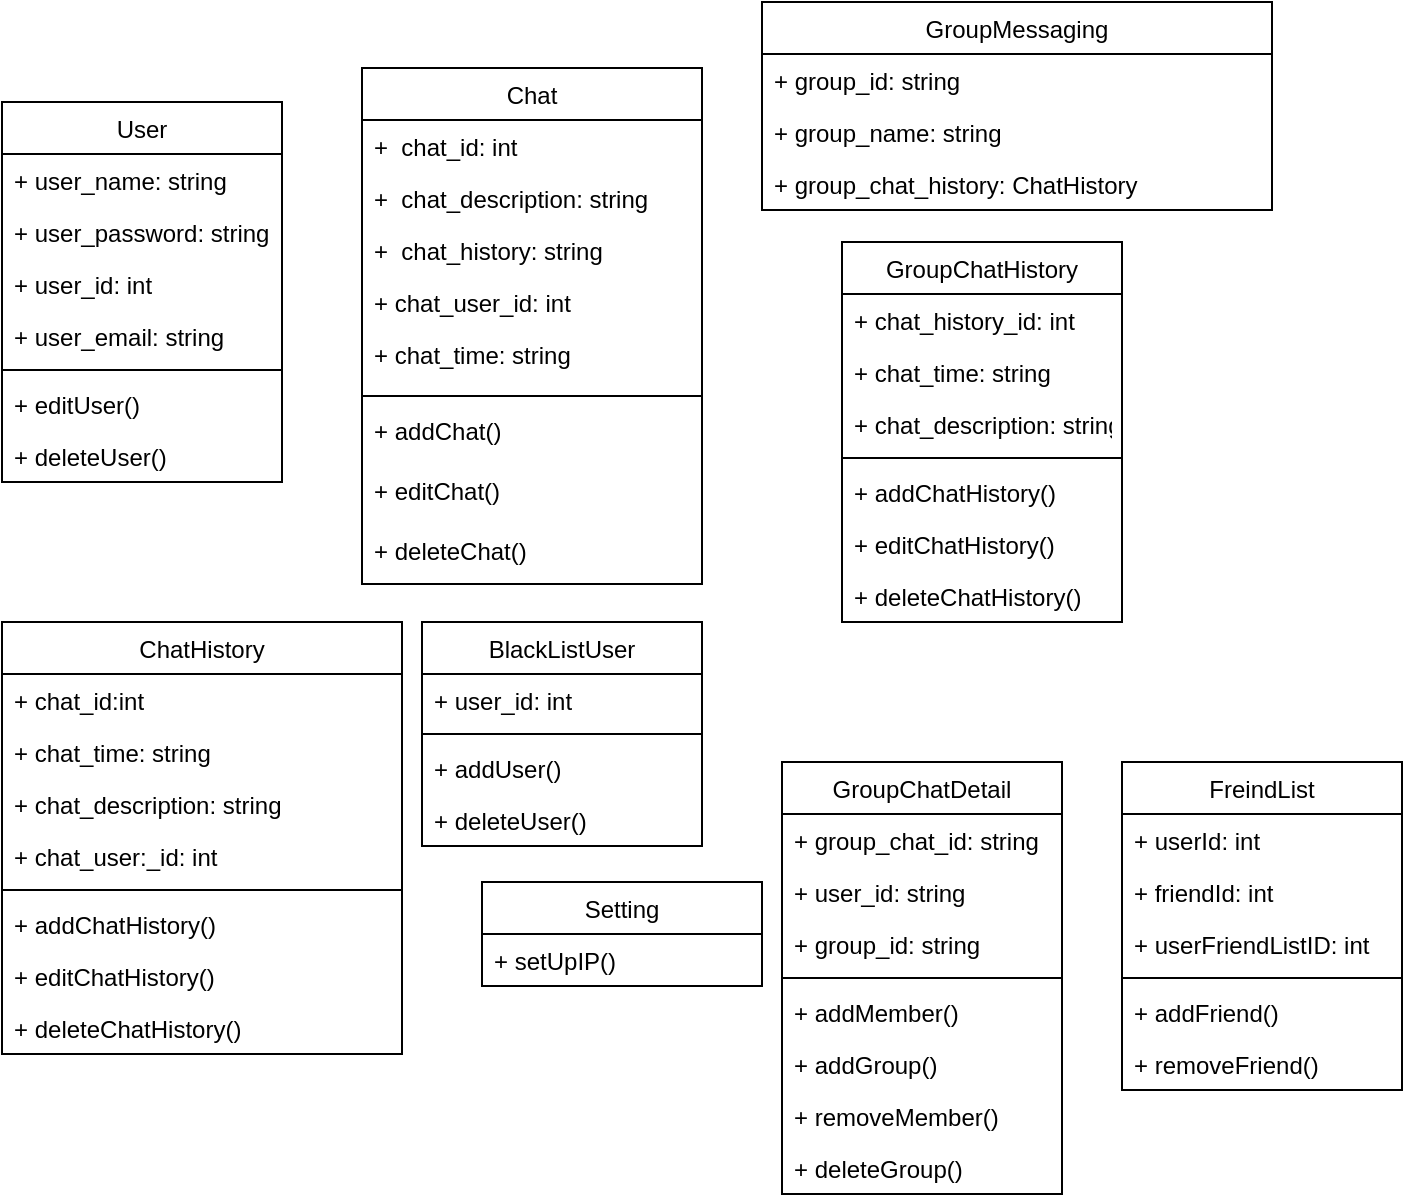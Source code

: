 <mxfile version="13.11.0" type="github">
  <diagram id="Y6Ks2bBaVa_S_LtQtoWH" name="Page-1">
    <mxGraphModel dx="462" dy="745" grid="1" gridSize="10" guides="1" tooltips="1" connect="1" arrows="1" fold="1" page="1" pageScale="1" pageWidth="850" pageHeight="1100" math="0" shadow="0">
      <root>
        <mxCell id="0" />
        <mxCell id="1" parent="0" />
        <mxCell id="alm7iilx2sCuIl80buAP-2" value="ChatHistory" style="swimlane;fontStyle=0;childLayout=stackLayout;horizontal=1;startSize=26;fillColor=none;horizontalStack=0;resizeParent=1;resizeParentMax=0;resizeLast=0;collapsible=1;marginBottom=0;" parent="1" vertex="1">
          <mxGeometry x="20" y="330" width="200" height="216" as="geometry" />
        </mxCell>
        <mxCell id="alm7iilx2sCuIl80buAP-3" value="+ chat_id:int" style="text;strokeColor=none;fillColor=none;align=left;verticalAlign=top;spacingLeft=4;spacingRight=4;overflow=hidden;rotatable=0;points=[[0,0.5],[1,0.5]];portConstraint=eastwest;" parent="alm7iilx2sCuIl80buAP-2" vertex="1">
          <mxGeometry y="26" width="200" height="26" as="geometry" />
        </mxCell>
        <mxCell id="alm7iilx2sCuIl80buAP-4" value="+ chat_time: string" style="text;strokeColor=none;fillColor=none;align=left;verticalAlign=top;spacingLeft=4;spacingRight=4;overflow=hidden;rotatable=0;points=[[0,0.5],[1,0.5]];portConstraint=eastwest;" parent="alm7iilx2sCuIl80buAP-2" vertex="1">
          <mxGeometry y="52" width="200" height="26" as="geometry" />
        </mxCell>
        <mxCell id="alm7iilx2sCuIl80buAP-5" value="+ chat_description: string" style="text;strokeColor=none;fillColor=none;align=left;verticalAlign=top;spacingLeft=4;spacingRight=4;overflow=hidden;rotatable=0;points=[[0,0.5],[1,0.5]];portConstraint=eastwest;" parent="alm7iilx2sCuIl80buAP-2" vertex="1">
          <mxGeometry y="78" width="200" height="26" as="geometry" />
        </mxCell>
        <mxCell id="alm7iilx2sCuIl80buAP-30" value="+ chat_user:_id: int" style="text;strokeColor=none;fillColor=none;align=left;verticalAlign=top;spacingLeft=4;spacingRight=4;overflow=hidden;rotatable=0;points=[[0,0.5],[1,0.5]];portConstraint=eastwest;" parent="alm7iilx2sCuIl80buAP-2" vertex="1">
          <mxGeometry y="104" width="200" height="26" as="geometry" />
        </mxCell>
        <mxCell id="alm7iilx2sCuIl80buAP-34" value="" style="line;strokeWidth=1;fillColor=none;align=left;verticalAlign=middle;spacingTop=-1;spacingLeft=3;spacingRight=3;rotatable=0;labelPosition=right;points=[];portConstraint=eastwest;" parent="alm7iilx2sCuIl80buAP-2" vertex="1">
          <mxGeometry y="130" width="200" height="8" as="geometry" />
        </mxCell>
        <mxCell id="alm7iilx2sCuIl80buAP-31" value="+ addChatHistory()" style="text;strokeColor=none;fillColor=none;align=left;verticalAlign=top;spacingLeft=4;spacingRight=4;overflow=hidden;rotatable=0;points=[[0,0.5],[1,0.5]];portConstraint=eastwest;" parent="alm7iilx2sCuIl80buAP-2" vertex="1">
          <mxGeometry y="138" width="200" height="26" as="geometry" />
        </mxCell>
        <mxCell id="alm7iilx2sCuIl80buAP-36" value="+ editChatHistory()" style="text;strokeColor=none;fillColor=none;align=left;verticalAlign=top;spacingLeft=4;spacingRight=4;overflow=hidden;rotatable=0;points=[[0,0.5],[1,0.5]];portConstraint=eastwest;" parent="alm7iilx2sCuIl80buAP-2" vertex="1">
          <mxGeometry y="164" width="200" height="26" as="geometry" />
        </mxCell>
        <mxCell id="alm7iilx2sCuIl80buAP-37" value="+ deleteChatHistory()" style="text;strokeColor=none;fillColor=none;align=left;verticalAlign=top;spacingLeft=4;spacingRight=4;overflow=hidden;rotatable=0;points=[[0,0.5],[1,0.5]];portConstraint=eastwest;" parent="alm7iilx2sCuIl80buAP-2" vertex="1">
          <mxGeometry y="190" width="200" height="26" as="geometry" />
        </mxCell>
        <mxCell id="alm7iilx2sCuIl80buAP-14" value="GroupMessaging" style="swimlane;fontStyle=0;childLayout=stackLayout;horizontal=1;startSize=26;fillColor=none;horizontalStack=0;resizeParent=1;resizeParentMax=0;resizeLast=0;collapsible=1;marginBottom=0;" parent="1" vertex="1">
          <mxGeometry x="400" y="20" width="255" height="104" as="geometry" />
        </mxCell>
        <mxCell id="alm7iilx2sCuIl80buAP-15" value="+ group_id: string" style="text;strokeColor=none;fillColor=none;align=left;verticalAlign=top;spacingLeft=4;spacingRight=4;overflow=hidden;rotatable=0;points=[[0,0.5],[1,0.5]];portConstraint=eastwest;" parent="alm7iilx2sCuIl80buAP-14" vertex="1">
          <mxGeometry y="26" width="255" height="26" as="geometry" />
        </mxCell>
        <mxCell id="alm7iilx2sCuIl80buAP-16" value="+ group_name: string" style="text;strokeColor=none;fillColor=none;align=left;verticalAlign=top;spacingLeft=4;spacingRight=4;overflow=hidden;rotatable=0;points=[[0,0.5],[1,0.5]];portConstraint=eastwest;" parent="alm7iilx2sCuIl80buAP-14" vertex="1">
          <mxGeometry y="52" width="255" height="26" as="geometry" />
        </mxCell>
        <mxCell id="alm7iilx2sCuIl80buAP-17" value="+ group_chat_history: ChatHistory" style="text;strokeColor=none;fillColor=none;align=left;verticalAlign=top;spacingLeft=4;spacingRight=4;overflow=hidden;rotatable=0;points=[[0,0.5],[1,0.5]];portConstraint=eastwest;" parent="alm7iilx2sCuIl80buAP-14" vertex="1">
          <mxGeometry y="78" width="255" height="26" as="geometry" />
        </mxCell>
        <mxCell id="alm7iilx2sCuIl80buAP-22" value="BlackListUser" style="swimlane;fontStyle=0;childLayout=stackLayout;horizontal=1;startSize=26;fillColor=none;horizontalStack=0;resizeParent=1;resizeParentMax=0;resizeLast=0;collapsible=1;marginBottom=0;" parent="1" vertex="1">
          <mxGeometry x="230" y="330" width="140" height="112" as="geometry" />
        </mxCell>
        <mxCell id="alm7iilx2sCuIl80buAP-23" value="+ user_id: int" style="text;strokeColor=none;fillColor=none;align=left;verticalAlign=top;spacingLeft=4;spacingRight=4;overflow=hidden;rotatable=0;points=[[0,0.5],[1,0.5]];portConstraint=eastwest;" parent="alm7iilx2sCuIl80buAP-22" vertex="1">
          <mxGeometry y="26" width="140" height="26" as="geometry" />
        </mxCell>
        <mxCell id="alm7iilx2sCuIl80buAP-53" value="" style="line;strokeWidth=1;fillColor=none;align=left;verticalAlign=middle;spacingTop=-1;spacingLeft=3;spacingRight=3;rotatable=0;labelPosition=right;points=[];portConstraint=eastwest;" parent="alm7iilx2sCuIl80buAP-22" vertex="1">
          <mxGeometry y="52" width="140" height="8" as="geometry" />
        </mxCell>
        <mxCell id="alm7iilx2sCuIl80buAP-24" value="+ addUser()" style="text;strokeColor=none;fillColor=none;align=left;verticalAlign=top;spacingLeft=4;spacingRight=4;overflow=hidden;rotatable=0;points=[[0,0.5],[1,0.5]];portConstraint=eastwest;" parent="alm7iilx2sCuIl80buAP-22" vertex="1">
          <mxGeometry y="60" width="140" height="26" as="geometry" />
        </mxCell>
        <mxCell id="alm7iilx2sCuIl80buAP-25" value="+ deleteUser()" style="text;strokeColor=none;fillColor=none;align=left;verticalAlign=top;spacingLeft=4;spacingRight=4;overflow=hidden;rotatable=0;points=[[0,0.5],[1,0.5]];portConstraint=eastwest;" parent="alm7iilx2sCuIl80buAP-22" vertex="1">
          <mxGeometry y="86" width="140" height="26" as="geometry" />
        </mxCell>
        <mxCell id="alm7iilx2sCuIl80buAP-26" value="User" style="swimlane;fontStyle=0;childLayout=stackLayout;horizontal=1;startSize=26;fillColor=none;horizontalStack=0;resizeParent=1;resizeParentMax=0;resizeLast=0;collapsible=1;marginBottom=0;" parent="1" vertex="1">
          <mxGeometry x="20" y="70" width="140" height="190" as="geometry" />
        </mxCell>
        <mxCell id="alm7iilx2sCuIl80buAP-27" value="+ user_name: string" style="text;strokeColor=none;fillColor=none;align=left;verticalAlign=top;spacingLeft=4;spacingRight=4;overflow=hidden;rotatable=0;points=[[0,0.5],[1,0.5]];portConstraint=eastwest;" parent="alm7iilx2sCuIl80buAP-26" vertex="1">
          <mxGeometry y="26" width="140" height="26" as="geometry" />
        </mxCell>
        <mxCell id="alm7iilx2sCuIl80buAP-28" value="+ user_password: string" style="text;strokeColor=none;fillColor=none;align=left;verticalAlign=top;spacingLeft=4;spacingRight=4;overflow=hidden;rotatable=0;points=[[0,0.5],[1,0.5]];portConstraint=eastwest;" parent="alm7iilx2sCuIl80buAP-26" vertex="1">
          <mxGeometry y="52" width="140" height="26" as="geometry" />
        </mxCell>
        <mxCell id="alm7iilx2sCuIl80buAP-29" value="+ user_id: int" style="text;strokeColor=none;fillColor=none;align=left;verticalAlign=top;spacingLeft=4;spacingRight=4;overflow=hidden;rotatable=0;points=[[0,0.5],[1,0.5]];portConstraint=eastwest;" parent="alm7iilx2sCuIl80buAP-26" vertex="1">
          <mxGeometry y="78" width="140" height="26" as="geometry" />
        </mxCell>
        <mxCell id="alm7iilx2sCuIl80buAP-38" value="+ user_email: string" style="text;strokeColor=none;fillColor=none;align=left;verticalAlign=top;spacingLeft=4;spacingRight=4;overflow=hidden;rotatable=0;points=[[0,0.5],[1,0.5]];portConstraint=eastwest;" parent="alm7iilx2sCuIl80buAP-26" vertex="1">
          <mxGeometry y="104" width="140" height="26" as="geometry" />
        </mxCell>
        <mxCell id="alm7iilx2sCuIl80buAP-41" value="" style="line;strokeWidth=1;fillColor=none;align=left;verticalAlign=middle;spacingTop=-1;spacingLeft=3;spacingRight=3;rotatable=0;labelPosition=right;points=[];portConstraint=eastwest;" parent="alm7iilx2sCuIl80buAP-26" vertex="1">
          <mxGeometry y="130" width="140" height="8" as="geometry" />
        </mxCell>
        <mxCell id="alm7iilx2sCuIl80buAP-42" value="+ editUser()" style="text;strokeColor=none;fillColor=none;align=left;verticalAlign=top;spacingLeft=4;spacingRight=4;overflow=hidden;rotatable=0;points=[[0,0.5],[1,0.5]];portConstraint=eastwest;" parent="alm7iilx2sCuIl80buAP-26" vertex="1">
          <mxGeometry y="138" width="140" height="26" as="geometry" />
        </mxCell>
        <mxCell id="alm7iilx2sCuIl80buAP-43" value="+ deleteUser()" style="text;strokeColor=none;fillColor=none;align=left;verticalAlign=top;spacingLeft=4;spacingRight=4;overflow=hidden;rotatable=0;points=[[0,0.5],[1,0.5]];portConstraint=eastwest;" parent="alm7iilx2sCuIl80buAP-26" vertex="1">
          <mxGeometry y="164" width="140" height="26" as="geometry" />
        </mxCell>
        <mxCell id="alm7iilx2sCuIl80buAP-44" value="Chat" style="swimlane;fontStyle=0;childLayout=stackLayout;horizontal=1;startSize=26;fillColor=none;horizontalStack=0;resizeParent=1;resizeParentMax=0;resizeLast=0;collapsible=1;marginBottom=0;" parent="1" vertex="1">
          <mxGeometry x="200" y="53" width="170" height="258" as="geometry" />
        </mxCell>
        <mxCell id="alm7iilx2sCuIl80buAP-45" value="+  chat_id: int" style="text;strokeColor=none;fillColor=none;align=left;verticalAlign=top;spacingLeft=4;spacingRight=4;overflow=hidden;rotatable=0;points=[[0,0.5],[1,0.5]];portConstraint=eastwest;" parent="alm7iilx2sCuIl80buAP-44" vertex="1">
          <mxGeometry y="26" width="170" height="26" as="geometry" />
        </mxCell>
        <mxCell id="alm7iilx2sCuIl80buAP-46" value="+  chat_description: string" style="text;strokeColor=none;fillColor=none;align=left;verticalAlign=top;spacingLeft=4;spacingRight=4;overflow=hidden;rotatable=0;points=[[0,0.5],[1,0.5]];portConstraint=eastwest;" parent="alm7iilx2sCuIl80buAP-44" vertex="1">
          <mxGeometry y="52" width="170" height="26" as="geometry" />
        </mxCell>
        <mxCell id="alm7iilx2sCuIl80buAP-47" value="+  chat_history: string" style="text;strokeColor=none;fillColor=none;align=left;verticalAlign=top;spacingLeft=4;spacingRight=4;overflow=hidden;rotatable=0;points=[[0,0.5],[1,0.5]];portConstraint=eastwest;" parent="alm7iilx2sCuIl80buAP-44" vertex="1">
          <mxGeometry y="78" width="170" height="26" as="geometry" />
        </mxCell>
        <mxCell id="alm7iilx2sCuIl80buAP-48" value="+ chat_user_id: int" style="text;strokeColor=none;fillColor=none;align=left;verticalAlign=top;spacingLeft=4;spacingRight=4;overflow=hidden;rotatable=0;points=[[0,0.5],[1,0.5]];portConstraint=eastwest;" parent="alm7iilx2sCuIl80buAP-44" vertex="1">
          <mxGeometry y="104" width="170" height="26" as="geometry" />
        </mxCell>
        <mxCell id="alm7iilx2sCuIl80buAP-49" value="+ chat_time: string" style="text;strokeColor=none;fillColor=none;align=left;verticalAlign=top;spacingLeft=4;spacingRight=4;overflow=hidden;rotatable=0;points=[[0,0.5],[1,0.5]];portConstraint=eastwest;" parent="alm7iilx2sCuIl80buAP-44" vertex="1">
          <mxGeometry y="130" width="170" height="30" as="geometry" />
        </mxCell>
        <mxCell id="JY6VpsktBImRFLb7LbWe-1" value="" style="line;strokeWidth=1;fillColor=none;align=left;verticalAlign=middle;spacingTop=-1;spacingLeft=3;spacingRight=3;rotatable=0;labelPosition=right;points=[];portConstraint=eastwest;" parent="alm7iilx2sCuIl80buAP-44" vertex="1">
          <mxGeometry y="160" width="170" height="8" as="geometry" />
        </mxCell>
        <mxCell id="alm7iilx2sCuIl80buAP-50" value="+ addChat()" style="text;strokeColor=none;fillColor=none;align=left;verticalAlign=top;spacingLeft=4;spacingRight=4;overflow=hidden;rotatable=0;points=[[0,0.5],[1,0.5]];portConstraint=eastwest;" parent="alm7iilx2sCuIl80buAP-44" vertex="1">
          <mxGeometry y="168" width="170" height="30" as="geometry" />
        </mxCell>
        <mxCell id="alm7iilx2sCuIl80buAP-51" value="+ editChat()" style="text;strokeColor=none;fillColor=none;align=left;verticalAlign=top;spacingLeft=4;spacingRight=4;overflow=hidden;rotatable=0;points=[[0,0.5],[1,0.5]];portConstraint=eastwest;" parent="alm7iilx2sCuIl80buAP-44" vertex="1">
          <mxGeometry y="198" width="170" height="30" as="geometry" />
        </mxCell>
        <mxCell id="alm7iilx2sCuIl80buAP-52" value="+ deleteChat()" style="text;strokeColor=none;fillColor=none;align=left;verticalAlign=top;spacingLeft=4;spacingRight=4;overflow=hidden;rotatable=0;points=[[0,0.5],[1,0.5]];portConstraint=eastwest;" parent="alm7iilx2sCuIl80buAP-44" vertex="1">
          <mxGeometry y="228" width="170" height="30" as="geometry" />
        </mxCell>
        <mxCell id="JY6VpsktBImRFLb7LbWe-2" value="GroupChatDetail" style="swimlane;fontStyle=0;childLayout=stackLayout;horizontal=1;startSize=26;fillColor=none;horizontalStack=0;resizeParent=1;resizeParentMax=0;resizeLast=0;collapsible=1;marginBottom=0;" parent="1" vertex="1">
          <mxGeometry x="410" y="400" width="140" height="216" as="geometry" />
        </mxCell>
        <mxCell id="JY6VpsktBImRFLb7LbWe-3" value="+ group_chat_id: string" style="text;strokeColor=none;fillColor=none;align=left;verticalAlign=top;spacingLeft=4;spacingRight=4;overflow=hidden;rotatable=0;points=[[0,0.5],[1,0.5]];portConstraint=eastwest;" parent="JY6VpsktBImRFLb7LbWe-2" vertex="1">
          <mxGeometry y="26" width="140" height="26" as="geometry" />
        </mxCell>
        <mxCell id="JY6VpsktBImRFLb7LbWe-5" value="+ user_id: string" style="text;strokeColor=none;fillColor=none;align=left;verticalAlign=top;spacingLeft=4;spacingRight=4;overflow=hidden;rotatable=0;points=[[0,0.5],[1,0.5]];portConstraint=eastwest;" parent="JY6VpsktBImRFLb7LbWe-2" vertex="1">
          <mxGeometry y="52" width="140" height="26" as="geometry" />
        </mxCell>
        <mxCell id="JY6VpsktBImRFLb7LbWe-16" value="+ group_id: string" style="text;strokeColor=none;fillColor=none;align=left;verticalAlign=top;spacingLeft=4;spacingRight=4;overflow=hidden;rotatable=0;points=[[0,0.5],[1,0.5]];portConstraint=eastwest;" parent="JY6VpsktBImRFLb7LbWe-2" vertex="1">
          <mxGeometry y="78" width="140" height="26" as="geometry" />
        </mxCell>
        <mxCell id="alm7iilx2sCuIl80buAP-58" value="" style="line;strokeWidth=1;fillColor=none;align=left;verticalAlign=middle;spacingTop=-1;spacingLeft=3;spacingRight=3;rotatable=0;labelPosition=right;points=[];portConstraint=eastwest;" parent="JY6VpsktBImRFLb7LbWe-2" vertex="1">
          <mxGeometry y="104" width="140" height="8" as="geometry" />
        </mxCell>
        <mxCell id="alm7iilx2sCuIl80buAP-56" value="+ addMember()" style="text;strokeColor=none;fillColor=none;align=left;verticalAlign=top;spacingLeft=4;spacingRight=4;overflow=hidden;rotatable=0;points=[[0,0.5],[1,0.5]];portConstraint=eastwest;" parent="JY6VpsktBImRFLb7LbWe-2" vertex="1">
          <mxGeometry y="112" width="140" height="26" as="geometry" />
        </mxCell>
        <mxCell id="alm7iilx2sCuIl80buAP-54" value="+ addGroup()" style="text;strokeColor=none;fillColor=none;align=left;verticalAlign=top;spacingLeft=4;spacingRight=4;overflow=hidden;rotatable=0;points=[[0,0.5],[1,0.5]];portConstraint=eastwest;" parent="JY6VpsktBImRFLb7LbWe-2" vertex="1">
          <mxGeometry y="138" width="140" height="26" as="geometry" />
        </mxCell>
        <mxCell id="alm7iilx2sCuIl80buAP-57" value="+ removeMember()" style="text;strokeColor=none;fillColor=none;align=left;verticalAlign=top;spacingLeft=4;spacingRight=4;overflow=hidden;rotatable=0;points=[[0,0.5],[1,0.5]];portConstraint=eastwest;" parent="JY6VpsktBImRFLb7LbWe-2" vertex="1">
          <mxGeometry y="164" width="140" height="26" as="geometry" />
        </mxCell>
        <mxCell id="alm7iilx2sCuIl80buAP-55" value="+ deleteGroup()" style="text;strokeColor=none;fillColor=none;align=left;verticalAlign=top;spacingLeft=4;spacingRight=4;overflow=hidden;rotatable=0;points=[[0,0.5],[1,0.5]];portConstraint=eastwest;" parent="JY6VpsktBImRFLb7LbWe-2" vertex="1">
          <mxGeometry y="190" width="140" height="26" as="geometry" />
        </mxCell>
        <mxCell id="JY6VpsktBImRFLb7LbWe-8" value="Setting" style="swimlane;fontStyle=0;childLayout=stackLayout;horizontal=1;startSize=26;fillColor=none;horizontalStack=0;resizeParent=1;resizeParentMax=0;resizeLast=0;collapsible=1;marginBottom=0;" parent="1" vertex="1">
          <mxGeometry x="260" y="460" width="140" height="52" as="geometry" />
        </mxCell>
        <mxCell id="JY6VpsktBImRFLb7LbWe-9" value="+ setUpIP()" style="text;strokeColor=none;fillColor=none;align=left;verticalAlign=top;spacingLeft=4;spacingRight=4;overflow=hidden;rotatable=0;points=[[0,0.5],[1,0.5]];portConstraint=eastwest;" parent="JY6VpsktBImRFLb7LbWe-8" vertex="1">
          <mxGeometry y="26" width="140" height="26" as="geometry" />
        </mxCell>
        <mxCell id="JY6VpsktBImRFLb7LbWe-12" value="FreindList" style="swimlane;fontStyle=0;childLayout=stackLayout;horizontal=1;startSize=26;fillColor=none;horizontalStack=0;resizeParent=1;resizeParentMax=0;resizeLast=0;collapsible=1;marginBottom=0;" parent="1" vertex="1">
          <mxGeometry x="580" y="400" width="140" height="164" as="geometry" />
        </mxCell>
        <mxCell id="JY6VpsktBImRFLb7LbWe-13" value="+ userId: int" style="text;strokeColor=none;fillColor=none;align=left;verticalAlign=top;spacingLeft=4;spacingRight=4;overflow=hidden;rotatable=0;points=[[0,0.5],[1,0.5]];portConstraint=eastwest;" parent="JY6VpsktBImRFLb7LbWe-12" vertex="1">
          <mxGeometry y="26" width="140" height="26" as="geometry" />
        </mxCell>
        <mxCell id="JY6VpsktBImRFLb7LbWe-14" value="+ friendId: int" style="text;strokeColor=none;fillColor=none;align=left;verticalAlign=top;spacingLeft=4;spacingRight=4;overflow=hidden;rotatable=0;points=[[0,0.5],[1,0.5]];portConstraint=eastwest;" parent="JY6VpsktBImRFLb7LbWe-12" vertex="1">
          <mxGeometry y="52" width="140" height="26" as="geometry" />
        </mxCell>
        <mxCell id="JY6VpsktBImRFLb7LbWe-15" value="+ userFriendListID: int" style="text;strokeColor=none;fillColor=none;align=left;verticalAlign=top;spacingLeft=4;spacingRight=4;overflow=hidden;rotatable=0;points=[[0,0.5],[1,0.5]];portConstraint=eastwest;" parent="JY6VpsktBImRFLb7LbWe-12" vertex="1">
          <mxGeometry y="78" width="140" height="26" as="geometry" />
        </mxCell>
        <mxCell id="JY6VpsktBImRFLb7LbWe-19" value="" style="line;strokeWidth=1;fillColor=none;align=left;verticalAlign=middle;spacingTop=-1;spacingLeft=3;spacingRight=3;rotatable=0;labelPosition=right;points=[];portConstraint=eastwest;" parent="JY6VpsktBImRFLb7LbWe-12" vertex="1">
          <mxGeometry y="104" width="140" height="8" as="geometry" />
        </mxCell>
        <mxCell id="JY6VpsktBImRFLb7LbWe-17" value="+ addFriend()" style="text;strokeColor=none;fillColor=none;align=left;verticalAlign=top;spacingLeft=4;spacingRight=4;overflow=hidden;rotatable=0;points=[[0,0.5],[1,0.5]];portConstraint=eastwest;" parent="JY6VpsktBImRFLb7LbWe-12" vertex="1">
          <mxGeometry y="112" width="140" height="26" as="geometry" />
        </mxCell>
        <mxCell id="JY6VpsktBImRFLb7LbWe-18" value="+ removeFriend()" style="text;strokeColor=none;fillColor=none;align=left;verticalAlign=top;spacingLeft=4;spacingRight=4;overflow=hidden;rotatable=0;points=[[0,0.5],[1,0.5]];portConstraint=eastwest;" parent="JY6VpsktBImRFLb7LbWe-12" vertex="1">
          <mxGeometry y="138" width="140" height="26" as="geometry" />
        </mxCell>
        <mxCell id="L0rhNDhsuSo7uqlCgn6n-1" value="GroupChatHistory" style="swimlane;fontStyle=0;childLayout=stackLayout;horizontal=1;startSize=26;fillColor=none;horizontalStack=0;resizeParent=1;resizeParentMax=0;resizeLast=0;collapsible=1;marginBottom=0;" vertex="1" parent="1">
          <mxGeometry x="440" y="140" width="140" height="190" as="geometry" />
        </mxCell>
        <mxCell id="L0rhNDhsuSo7uqlCgn6n-2" value="+ chat_history_id: int" style="text;strokeColor=none;fillColor=none;align=left;verticalAlign=top;spacingLeft=4;spacingRight=4;overflow=hidden;rotatable=0;points=[[0,0.5],[1,0.5]];portConstraint=eastwest;" vertex="1" parent="L0rhNDhsuSo7uqlCgn6n-1">
          <mxGeometry y="26" width="140" height="26" as="geometry" />
        </mxCell>
        <mxCell id="L0rhNDhsuSo7uqlCgn6n-3" value="+ chat_time: string" style="text;strokeColor=none;fillColor=none;align=left;verticalAlign=top;spacingLeft=4;spacingRight=4;overflow=hidden;rotatable=0;points=[[0,0.5],[1,0.5]];portConstraint=eastwest;" vertex="1" parent="L0rhNDhsuSo7uqlCgn6n-1">
          <mxGeometry y="52" width="140" height="26" as="geometry" />
        </mxCell>
        <mxCell id="L0rhNDhsuSo7uqlCgn6n-4" value="+ chat_description: string" style="text;strokeColor=none;fillColor=none;align=left;verticalAlign=top;spacingLeft=4;spacingRight=4;overflow=hidden;rotatable=0;points=[[0,0.5],[1,0.5]];portConstraint=eastwest;" vertex="1" parent="L0rhNDhsuSo7uqlCgn6n-1">
          <mxGeometry y="78" width="140" height="26" as="geometry" />
        </mxCell>
        <mxCell id="L0rhNDhsuSo7uqlCgn6n-6" value="" style="line;strokeWidth=1;fillColor=none;align=left;verticalAlign=middle;spacingTop=-1;spacingLeft=3;spacingRight=3;rotatable=0;labelPosition=right;points=[];portConstraint=eastwest;" vertex="1" parent="L0rhNDhsuSo7uqlCgn6n-1">
          <mxGeometry y="104" width="140" height="8" as="geometry" />
        </mxCell>
        <mxCell id="L0rhNDhsuSo7uqlCgn6n-7" value="+ addChatHistory()" style="text;strokeColor=none;fillColor=none;align=left;verticalAlign=top;spacingLeft=4;spacingRight=4;overflow=hidden;rotatable=0;points=[[0,0.5],[1,0.5]];portConstraint=eastwest;" vertex="1" parent="L0rhNDhsuSo7uqlCgn6n-1">
          <mxGeometry y="112" width="140" height="26" as="geometry" />
        </mxCell>
        <mxCell id="L0rhNDhsuSo7uqlCgn6n-8" value="+ editChatHistory()" style="text;strokeColor=none;fillColor=none;align=left;verticalAlign=top;spacingLeft=4;spacingRight=4;overflow=hidden;rotatable=0;points=[[0,0.5],[1,0.5]];portConstraint=eastwest;" vertex="1" parent="L0rhNDhsuSo7uqlCgn6n-1">
          <mxGeometry y="138" width="140" height="26" as="geometry" />
        </mxCell>
        <mxCell id="L0rhNDhsuSo7uqlCgn6n-9" value="+ deleteChatHistory()" style="text;strokeColor=none;fillColor=none;align=left;verticalAlign=top;spacingLeft=4;spacingRight=4;overflow=hidden;rotatable=0;points=[[0,0.5],[1,0.5]];portConstraint=eastwest;" vertex="1" parent="L0rhNDhsuSo7uqlCgn6n-1">
          <mxGeometry y="164" width="140" height="26" as="geometry" />
        </mxCell>
      </root>
    </mxGraphModel>
  </diagram>
</mxfile>
